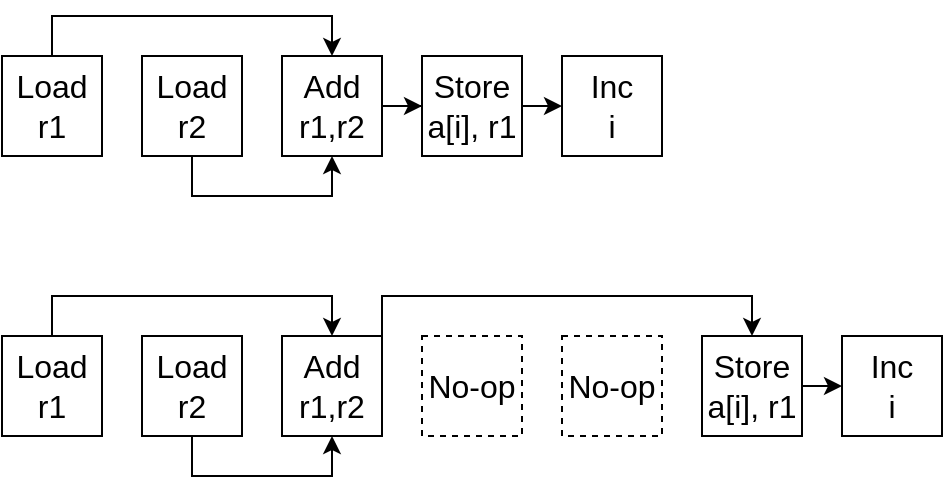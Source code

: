 <mxfile version="12.4.2" type="device" pages="1"><diagram id="uTdrSh7D8AdzHt4HWagG" name="Page-1"><mxGraphModel dx="946" dy="680" grid="1" gridSize="10" guides="1" tooltips="1" connect="1" arrows="1" fold="1" page="1" pageScale="1" pageWidth="827" pageHeight="1169" math="0" shadow="0"><root><mxCell id="0"/><mxCell id="1" parent="0"/><mxCell id="s6oiJh7mqDa9jPueuUFQ-6" style="edgeStyle=orthogonalEdgeStyle;rounded=0;orthogonalLoop=1;jettySize=auto;html=1;exitX=0.5;exitY=0;exitDx=0;exitDy=0;entryX=0.5;entryY=0;entryDx=0;entryDy=0;" edge="1" parent="1" source="s6oiJh7mqDa9jPueuUFQ-1" target="s6oiJh7mqDa9jPueuUFQ-3"><mxGeometry relative="1" as="geometry"><mxPoint x="310" y="120" as="targetPoint"/></mxGeometry></mxCell><mxCell id="s6oiJh7mqDa9jPueuUFQ-1" value="&lt;font style=&quot;font-size: 16px&quot;&gt;Load&lt;br&gt;r1&lt;br&gt;&lt;/font&gt;" style="rounded=0;whiteSpace=wrap;html=1;" vertex="1" parent="1"><mxGeometry x="150" y="150" width="50" height="50" as="geometry"/></mxCell><mxCell id="s6oiJh7mqDa9jPueuUFQ-7" style="edgeStyle=orthogonalEdgeStyle;rounded=0;orthogonalLoop=1;jettySize=auto;html=1;exitX=0.5;exitY=1;exitDx=0;exitDy=0;entryX=0.5;entryY=1;entryDx=0;entryDy=0;" edge="1" parent="1" source="s6oiJh7mqDa9jPueuUFQ-2" target="s6oiJh7mqDa9jPueuUFQ-3"><mxGeometry relative="1" as="geometry"/></mxCell><mxCell id="s6oiJh7mqDa9jPueuUFQ-2" value="&lt;font style=&quot;font-size: 16px&quot;&gt;Load&lt;br&gt;r2&lt;br&gt;&lt;/font&gt;" style="rounded=0;whiteSpace=wrap;html=1;" vertex="1" parent="1"><mxGeometry x="220" y="150" width="50" height="50" as="geometry"/></mxCell><mxCell id="s6oiJh7mqDa9jPueuUFQ-8" style="edgeStyle=orthogonalEdgeStyle;rounded=0;orthogonalLoop=1;jettySize=auto;html=1;exitX=1;exitY=0.5;exitDx=0;exitDy=0;" edge="1" parent="1" source="s6oiJh7mqDa9jPueuUFQ-3" target="s6oiJh7mqDa9jPueuUFQ-4"><mxGeometry relative="1" as="geometry"/></mxCell><mxCell id="s6oiJh7mqDa9jPueuUFQ-3" value="&lt;font style=&quot;font-size: 16px&quot;&gt;Add&lt;br&gt;r1,r2&lt;br&gt;&lt;/font&gt;" style="rounded=0;whiteSpace=wrap;html=1;" vertex="1" parent="1"><mxGeometry x="290" y="150" width="50" height="50" as="geometry"/></mxCell><mxCell id="s6oiJh7mqDa9jPueuUFQ-9" style="edgeStyle=orthogonalEdgeStyle;rounded=0;orthogonalLoop=1;jettySize=auto;html=1;exitX=1;exitY=0.5;exitDx=0;exitDy=0;entryX=0;entryY=0.5;entryDx=0;entryDy=0;" edge="1" parent="1" source="s6oiJh7mqDa9jPueuUFQ-4" target="s6oiJh7mqDa9jPueuUFQ-5"><mxGeometry relative="1" as="geometry"/></mxCell><mxCell id="s6oiJh7mqDa9jPueuUFQ-4" value="&lt;font style=&quot;font-size: 16px&quot;&gt;Store&lt;br&gt;a[i], r1&lt;br&gt;&lt;/font&gt;" style="rounded=0;whiteSpace=wrap;html=1;" vertex="1" parent="1"><mxGeometry x="360" y="150" width="50" height="50" as="geometry"/></mxCell><mxCell id="s6oiJh7mqDa9jPueuUFQ-5" value="&lt;font style=&quot;font-size: 16px&quot;&gt;Inc&lt;br&gt;i&lt;br&gt;&lt;/font&gt;" style="rounded=0;whiteSpace=wrap;html=1;" vertex="1" parent="1"><mxGeometry x="430" y="150" width="50" height="50" as="geometry"/></mxCell><mxCell id="s6oiJh7mqDa9jPueuUFQ-11" value="&lt;font style=&quot;font-size: 16px&quot;&gt;No-op&lt;/font&gt;" style="rounded=0;whiteSpace=wrap;html=1;dashed=1;" vertex="1" parent="1"><mxGeometry x="360" y="290" width="50" height="50" as="geometry"/></mxCell><mxCell id="s6oiJh7mqDa9jPueuUFQ-12" style="edgeStyle=orthogonalEdgeStyle;rounded=0;orthogonalLoop=1;jettySize=auto;html=1;exitX=0.5;exitY=0;exitDx=0;exitDy=0;entryX=0.5;entryY=0;entryDx=0;entryDy=0;" edge="1" parent="1" source="s6oiJh7mqDa9jPueuUFQ-13" target="s6oiJh7mqDa9jPueuUFQ-17"><mxGeometry relative="1" as="geometry"><mxPoint x="310" y="260" as="targetPoint"/></mxGeometry></mxCell><mxCell id="s6oiJh7mqDa9jPueuUFQ-13" value="&lt;font style=&quot;font-size: 16px&quot;&gt;Load&lt;br&gt;r1&lt;br&gt;&lt;/font&gt;" style="rounded=0;whiteSpace=wrap;html=1;" vertex="1" parent="1"><mxGeometry x="150" y="290" width="50" height="50" as="geometry"/></mxCell><mxCell id="s6oiJh7mqDa9jPueuUFQ-14" style="edgeStyle=orthogonalEdgeStyle;rounded=0;orthogonalLoop=1;jettySize=auto;html=1;exitX=0.5;exitY=1;exitDx=0;exitDy=0;entryX=0.5;entryY=1;entryDx=0;entryDy=0;" edge="1" parent="1" source="s6oiJh7mqDa9jPueuUFQ-15" target="s6oiJh7mqDa9jPueuUFQ-17"><mxGeometry relative="1" as="geometry"/></mxCell><mxCell id="s6oiJh7mqDa9jPueuUFQ-15" value="&lt;font style=&quot;font-size: 16px&quot;&gt;Load&lt;br&gt;r2&lt;br&gt;&lt;/font&gt;" style="rounded=0;whiteSpace=wrap;html=1;" vertex="1" parent="1"><mxGeometry x="220" y="290" width="50" height="50" as="geometry"/></mxCell><mxCell id="s6oiJh7mqDa9jPueuUFQ-25" style="edgeStyle=orthogonalEdgeStyle;rounded=0;orthogonalLoop=1;jettySize=auto;html=1;exitX=1;exitY=0.5;exitDx=0;exitDy=0;entryX=0.5;entryY=0;entryDx=0;entryDy=0;" edge="1" parent="1" source="s6oiJh7mqDa9jPueuUFQ-17" target="s6oiJh7mqDa9jPueuUFQ-19"><mxGeometry relative="1" as="geometry"><Array as="points"><mxPoint x="340" y="270"/><mxPoint x="525" y="270"/></Array></mxGeometry></mxCell><mxCell id="s6oiJh7mqDa9jPueuUFQ-17" value="&lt;font style=&quot;font-size: 16px&quot;&gt;Add&lt;br&gt;r1,r2&lt;br&gt;&lt;/font&gt;" style="rounded=0;whiteSpace=wrap;html=1;" vertex="1" parent="1"><mxGeometry x="290" y="290" width="50" height="50" as="geometry"/></mxCell><mxCell id="s6oiJh7mqDa9jPueuUFQ-18" style="edgeStyle=orthogonalEdgeStyle;rounded=0;orthogonalLoop=1;jettySize=auto;html=1;exitX=1;exitY=0.5;exitDx=0;exitDy=0;entryX=0;entryY=0.5;entryDx=0;entryDy=0;" edge="1" parent="1" source="s6oiJh7mqDa9jPueuUFQ-19" target="s6oiJh7mqDa9jPueuUFQ-20"><mxGeometry relative="1" as="geometry"/></mxCell><mxCell id="s6oiJh7mqDa9jPueuUFQ-19" value="&lt;font style=&quot;font-size: 16px&quot;&gt;Store&lt;br&gt;a[i], r1&lt;br&gt;&lt;/font&gt;" style="rounded=0;whiteSpace=wrap;html=1;" vertex="1" parent="1"><mxGeometry x="500" y="290" width="50" height="50" as="geometry"/></mxCell><mxCell id="s6oiJh7mqDa9jPueuUFQ-20" value="&lt;font style=&quot;font-size: 16px&quot;&gt;Inc&lt;br&gt;i&lt;br&gt;&lt;/font&gt;" style="rounded=0;whiteSpace=wrap;html=1;" vertex="1" parent="1"><mxGeometry x="570" y="290" width="50" height="50" as="geometry"/></mxCell><mxCell id="s6oiJh7mqDa9jPueuUFQ-21" value="&lt;font style=&quot;font-size: 16px&quot;&gt;No-op&lt;/font&gt;" style="rounded=0;whiteSpace=wrap;html=1;dashed=1;" vertex="1" parent="1"><mxGeometry x="430" y="290" width="50" height="50" as="geometry"/></mxCell></root></mxGraphModel></diagram></mxfile>
